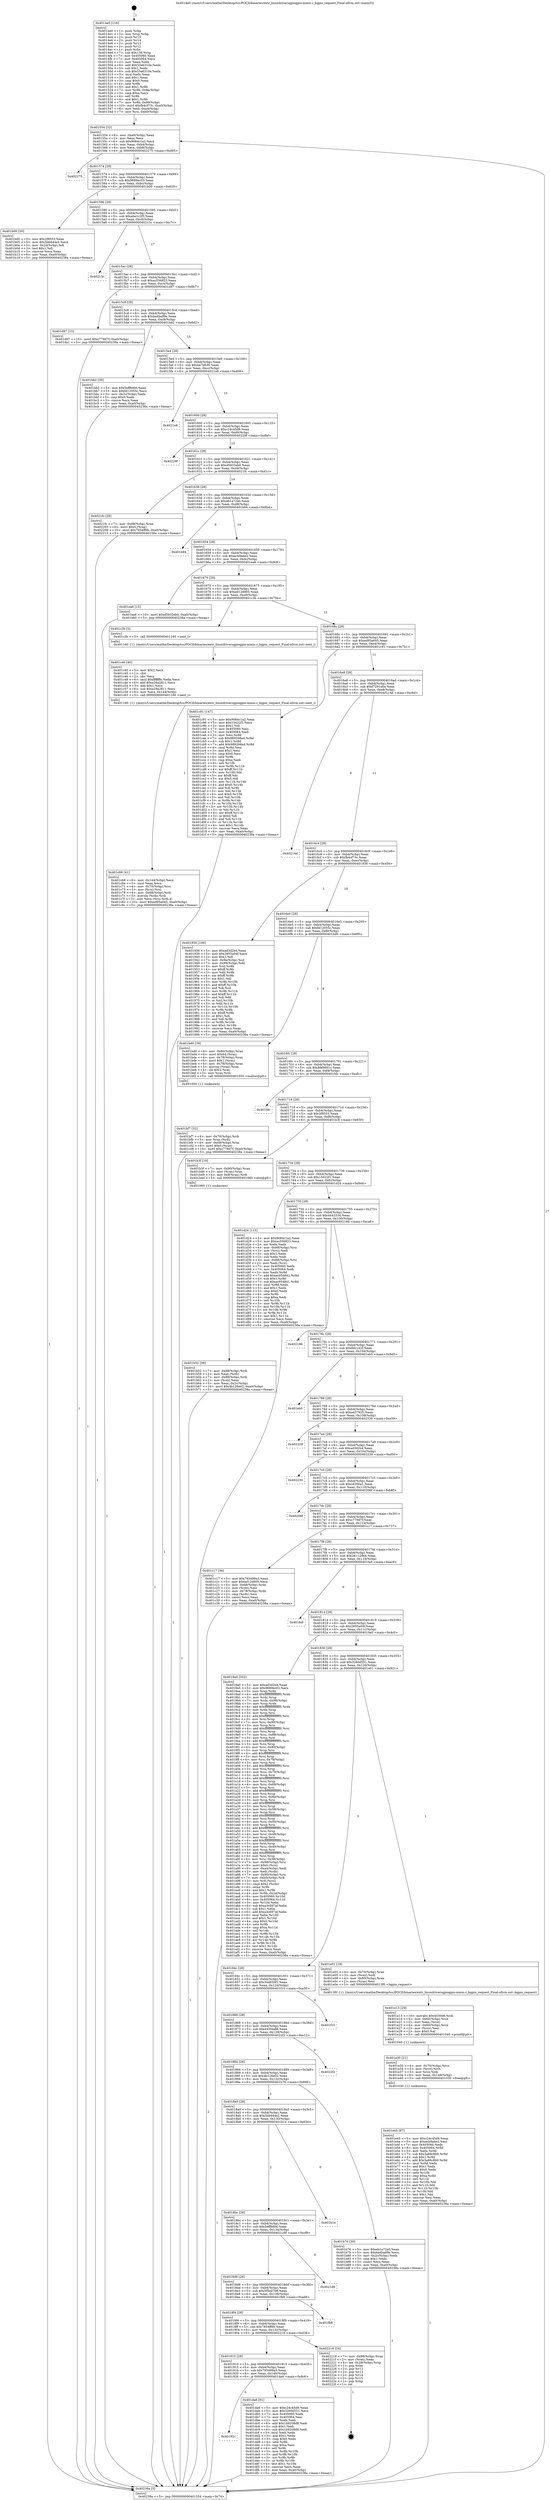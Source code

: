 digraph "0x4014e0" {
  label = "0x4014e0 (/mnt/c/Users/mathe/Desktop/tcc/POCII/binaries/extr_linuxdriversgpiogpio-mmio.c_bgpio_request_Final-ollvm.out::main(0))"
  labelloc = "t"
  node[shape=record]

  Entry [label="",width=0.3,height=0.3,shape=circle,fillcolor=black,style=filled]
  "0x401554" [label="{
     0x401554 [32]\l
     | [instrs]\l
     &nbsp;&nbsp;0x401554 \<+6\>: mov -0xa0(%rbp),%eax\l
     &nbsp;&nbsp;0x40155a \<+2\>: mov %eax,%ecx\l
     &nbsp;&nbsp;0x40155c \<+6\>: sub $0x9084c1a2,%ecx\l
     &nbsp;&nbsp;0x401562 \<+6\>: mov %eax,-0xb4(%rbp)\l
     &nbsp;&nbsp;0x401568 \<+6\>: mov %ecx,-0xb8(%rbp)\l
     &nbsp;&nbsp;0x40156e \<+6\>: je 0000000000402275 \<main+0xd95\>\l
  }"]
  "0x402275" [label="{
     0x402275\l
  }", style=dashed]
  "0x401574" [label="{
     0x401574 [28]\l
     | [instrs]\l
     &nbsp;&nbsp;0x401574 \<+5\>: jmp 0000000000401579 \<main+0x99\>\l
     &nbsp;&nbsp;0x401579 \<+6\>: mov -0xb4(%rbp),%eax\l
     &nbsp;&nbsp;0x40157f \<+5\>: sub $0x9689ec03,%eax\l
     &nbsp;&nbsp;0x401584 \<+6\>: mov %eax,-0xbc(%rbp)\l
     &nbsp;&nbsp;0x40158a \<+6\>: je 0000000000401b00 \<main+0x620\>\l
  }"]
  Exit [label="",width=0.3,height=0.3,shape=circle,fillcolor=black,style=filled,peripheries=2]
  "0x401b00" [label="{
     0x401b00 [30]\l
     | [instrs]\l
     &nbsp;&nbsp;0x401b00 \<+5\>: mov $0x2f8553,%eax\l
     &nbsp;&nbsp;0x401b05 \<+5\>: mov $0x5bb644e2,%ecx\l
     &nbsp;&nbsp;0x401b0a \<+3\>: mov -0x2d(%rbp),%dl\l
     &nbsp;&nbsp;0x401b0d \<+3\>: test $0x1,%dl\l
     &nbsp;&nbsp;0x401b10 \<+3\>: cmovne %ecx,%eax\l
     &nbsp;&nbsp;0x401b13 \<+6\>: mov %eax,-0xa0(%rbp)\l
     &nbsp;&nbsp;0x401b19 \<+5\>: jmp 000000000040238a \<main+0xeaa\>\l
  }"]
  "0x401590" [label="{
     0x401590 [28]\l
     | [instrs]\l
     &nbsp;&nbsp;0x401590 \<+5\>: jmp 0000000000401595 \<main+0xb5\>\l
     &nbsp;&nbsp;0x401595 \<+6\>: mov -0xb4(%rbp),%eax\l
     &nbsp;&nbsp;0x40159b \<+5\>: sub $0xabe1c2f5,%eax\l
     &nbsp;&nbsp;0x4015a0 \<+6\>: mov %eax,-0xc0(%rbp)\l
     &nbsp;&nbsp;0x4015a6 \<+6\>: je 000000000040215c \<main+0xc7c\>\l
  }"]
  "0x401e45" [label="{
     0x401e45 [97]\l
     | [instrs]\l
     &nbsp;&nbsp;0x401e45 \<+5\>: mov $0xc24c45d9,%eax\l
     &nbsp;&nbsp;0x401e4a \<+5\>: mov $0xecb9a4e2,%esi\l
     &nbsp;&nbsp;0x401e4f \<+7\>: mov 0x405060,%edx\l
     &nbsp;&nbsp;0x401e56 \<+8\>: mov 0x405064,%r8d\l
     &nbsp;&nbsp;0x401e5e \<+3\>: mov %edx,%r9d\l
     &nbsp;&nbsp;0x401e61 \<+7\>: sub $0x3a68c8b9,%r9d\l
     &nbsp;&nbsp;0x401e68 \<+4\>: sub $0x1,%r9d\l
     &nbsp;&nbsp;0x401e6c \<+7\>: add $0x3a68c8b9,%r9d\l
     &nbsp;&nbsp;0x401e73 \<+4\>: imul %r9d,%edx\l
     &nbsp;&nbsp;0x401e77 \<+3\>: and $0x1,%edx\l
     &nbsp;&nbsp;0x401e7a \<+3\>: cmp $0x0,%edx\l
     &nbsp;&nbsp;0x401e7d \<+4\>: sete %r10b\l
     &nbsp;&nbsp;0x401e81 \<+4\>: cmp $0xa,%r8d\l
     &nbsp;&nbsp;0x401e85 \<+4\>: setl %r11b\l
     &nbsp;&nbsp;0x401e89 \<+3\>: mov %r10b,%bl\l
     &nbsp;&nbsp;0x401e8c \<+3\>: and %r11b,%bl\l
     &nbsp;&nbsp;0x401e8f \<+3\>: xor %r11b,%r10b\l
     &nbsp;&nbsp;0x401e92 \<+3\>: or %r10b,%bl\l
     &nbsp;&nbsp;0x401e95 \<+3\>: test $0x1,%bl\l
     &nbsp;&nbsp;0x401e98 \<+3\>: cmovne %esi,%eax\l
     &nbsp;&nbsp;0x401e9b \<+6\>: mov %eax,-0xa0(%rbp)\l
     &nbsp;&nbsp;0x401ea1 \<+5\>: jmp 000000000040238a \<main+0xeaa\>\l
  }"]
  "0x40215c" [label="{
     0x40215c\l
  }", style=dashed]
  "0x4015ac" [label="{
     0x4015ac [28]\l
     | [instrs]\l
     &nbsp;&nbsp;0x4015ac \<+5\>: jmp 00000000004015b1 \<main+0xd1\>\l
     &nbsp;&nbsp;0x4015b1 \<+6\>: mov -0xb4(%rbp),%eax\l
     &nbsp;&nbsp;0x4015b7 \<+5\>: sub $0xac556823,%eax\l
     &nbsp;&nbsp;0x4015bc \<+6\>: mov %eax,-0xc4(%rbp)\l
     &nbsp;&nbsp;0x4015c2 \<+6\>: je 0000000000401d97 \<main+0x8b7\>\l
  }"]
  "0x401e30" [label="{
     0x401e30 [21]\l
     | [instrs]\l
     &nbsp;&nbsp;0x401e30 \<+4\>: mov -0x70(%rbp),%rcx\l
     &nbsp;&nbsp;0x401e34 \<+3\>: mov (%rcx),%rcx\l
     &nbsp;&nbsp;0x401e37 \<+3\>: mov %rcx,%rdi\l
     &nbsp;&nbsp;0x401e3a \<+6\>: mov %eax,-0x148(%rbp)\l
     &nbsp;&nbsp;0x401e40 \<+5\>: call 0000000000401030 \<free@plt\>\l
     | [calls]\l
     &nbsp;&nbsp;0x401030 \{1\} (unknown)\l
  }"]
  "0x401d97" [label="{
     0x401d97 [15]\l
     | [instrs]\l
     &nbsp;&nbsp;0x401d97 \<+10\>: movl $0xc779d7f,-0xa0(%rbp)\l
     &nbsp;&nbsp;0x401da1 \<+5\>: jmp 000000000040238a \<main+0xeaa\>\l
  }"]
  "0x4015c8" [label="{
     0x4015c8 [28]\l
     | [instrs]\l
     &nbsp;&nbsp;0x4015c8 \<+5\>: jmp 00000000004015cd \<main+0xed\>\l
     &nbsp;&nbsp;0x4015cd \<+6\>: mov -0xb4(%rbp),%eax\l
     &nbsp;&nbsp;0x4015d3 \<+5\>: sub $0xba4ba89e,%eax\l
     &nbsp;&nbsp;0x4015d8 \<+6\>: mov %eax,-0xc8(%rbp)\l
     &nbsp;&nbsp;0x4015de \<+6\>: je 0000000000401bb2 \<main+0x6d2\>\l
  }"]
  "0x401e13" [label="{
     0x401e13 [29]\l
     | [instrs]\l
     &nbsp;&nbsp;0x401e13 \<+10\>: movabs $0x4030d6,%rdi\l
     &nbsp;&nbsp;0x401e1d \<+4\>: mov -0x60(%rbp),%rcx\l
     &nbsp;&nbsp;0x401e21 \<+2\>: mov %eax,(%rcx)\l
     &nbsp;&nbsp;0x401e23 \<+4\>: mov -0x60(%rbp),%rcx\l
     &nbsp;&nbsp;0x401e27 \<+2\>: mov (%rcx),%esi\l
     &nbsp;&nbsp;0x401e29 \<+2\>: mov $0x0,%al\l
     &nbsp;&nbsp;0x401e2b \<+5\>: call 0000000000401040 \<printf@plt\>\l
     | [calls]\l
     &nbsp;&nbsp;0x401040 \{1\} (unknown)\l
  }"]
  "0x401bb2" [label="{
     0x401bb2 [30]\l
     | [instrs]\l
     &nbsp;&nbsp;0x401bb2 \<+5\>: mov $0x5eff8d0d,%eax\l
     &nbsp;&nbsp;0x401bb7 \<+5\>: mov $0xfd12055c,%ecx\l
     &nbsp;&nbsp;0x401bbc \<+3\>: mov -0x2c(%rbp),%edx\l
     &nbsp;&nbsp;0x401bbf \<+3\>: cmp $0x0,%edx\l
     &nbsp;&nbsp;0x401bc2 \<+3\>: cmove %ecx,%eax\l
     &nbsp;&nbsp;0x401bc5 \<+6\>: mov %eax,-0xa0(%rbp)\l
     &nbsp;&nbsp;0x401bcb \<+5\>: jmp 000000000040238a \<main+0xeaa\>\l
  }"]
  "0x4015e4" [label="{
     0x4015e4 [28]\l
     | [instrs]\l
     &nbsp;&nbsp;0x4015e4 \<+5\>: jmp 00000000004015e9 \<main+0x109\>\l
     &nbsp;&nbsp;0x4015e9 \<+6\>: mov -0xb4(%rbp),%eax\l
     &nbsp;&nbsp;0x4015ef \<+5\>: sub $0xba7bfcf0,%eax\l
     &nbsp;&nbsp;0x4015f4 \<+6\>: mov %eax,-0xcc(%rbp)\l
     &nbsp;&nbsp;0x4015fa \<+6\>: je 00000000004021e8 \<main+0xd08\>\l
  }"]
  "0x40192c" [label="{
     0x40192c\l
  }", style=dashed]
  "0x4021e8" [label="{
     0x4021e8\l
  }", style=dashed]
  "0x401600" [label="{
     0x401600 [28]\l
     | [instrs]\l
     &nbsp;&nbsp;0x401600 \<+5\>: jmp 0000000000401605 \<main+0x125\>\l
     &nbsp;&nbsp;0x401605 \<+6\>: mov -0xb4(%rbp),%eax\l
     &nbsp;&nbsp;0x40160b \<+5\>: sub $0xc24c45d9,%eax\l
     &nbsp;&nbsp;0x401610 \<+6\>: mov %eax,-0xd0(%rbp)\l
     &nbsp;&nbsp;0x401616 \<+6\>: je 000000000040229f \<main+0xdbf\>\l
  }"]
  "0x401da6" [label="{
     0x401da6 [91]\l
     | [instrs]\l
     &nbsp;&nbsp;0x401da6 \<+5\>: mov $0xc24c45d9,%eax\l
     &nbsp;&nbsp;0x401dab \<+5\>: mov $0x3260d551,%ecx\l
     &nbsp;&nbsp;0x401db0 \<+7\>: mov 0x405060,%edx\l
     &nbsp;&nbsp;0x401db7 \<+7\>: mov 0x405064,%esi\l
     &nbsp;&nbsp;0x401dbe \<+2\>: mov %edx,%edi\l
     &nbsp;&nbsp;0x401dc0 \<+6\>: add $0x1b9208d8,%edi\l
     &nbsp;&nbsp;0x401dc6 \<+3\>: sub $0x1,%edi\l
     &nbsp;&nbsp;0x401dc9 \<+6\>: sub $0x1b9208d8,%edi\l
     &nbsp;&nbsp;0x401dcf \<+3\>: imul %edi,%edx\l
     &nbsp;&nbsp;0x401dd2 \<+3\>: and $0x1,%edx\l
     &nbsp;&nbsp;0x401dd5 \<+3\>: cmp $0x0,%edx\l
     &nbsp;&nbsp;0x401dd8 \<+4\>: sete %r8b\l
     &nbsp;&nbsp;0x401ddc \<+3\>: cmp $0xa,%esi\l
     &nbsp;&nbsp;0x401ddf \<+4\>: setl %r9b\l
     &nbsp;&nbsp;0x401de3 \<+3\>: mov %r8b,%r10b\l
     &nbsp;&nbsp;0x401de6 \<+3\>: and %r9b,%r10b\l
     &nbsp;&nbsp;0x401de9 \<+3\>: xor %r9b,%r8b\l
     &nbsp;&nbsp;0x401dec \<+3\>: or %r8b,%r10b\l
     &nbsp;&nbsp;0x401def \<+4\>: test $0x1,%r10b\l
     &nbsp;&nbsp;0x401df3 \<+3\>: cmovne %ecx,%eax\l
     &nbsp;&nbsp;0x401df6 \<+6\>: mov %eax,-0xa0(%rbp)\l
     &nbsp;&nbsp;0x401dfc \<+5\>: jmp 000000000040238a \<main+0xeaa\>\l
  }"]
  "0x40229f" [label="{
     0x40229f\l
  }", style=dashed]
  "0x40161c" [label="{
     0x40161c [28]\l
     | [instrs]\l
     &nbsp;&nbsp;0x40161c \<+5\>: jmp 0000000000401621 \<main+0x141\>\l
     &nbsp;&nbsp;0x401621 \<+6\>: mov -0xb4(%rbp),%eax\l
     &nbsp;&nbsp;0x401627 \<+5\>: sub $0xd5932eb0,%eax\l
     &nbsp;&nbsp;0x40162c \<+6\>: mov %eax,-0xd4(%rbp)\l
     &nbsp;&nbsp;0x401632 \<+6\>: je 00000000004021fc \<main+0xd1c\>\l
  }"]
  "0x401910" [label="{
     0x401910 [28]\l
     | [instrs]\l
     &nbsp;&nbsp;0x401910 \<+5\>: jmp 0000000000401915 \<main+0x435\>\l
     &nbsp;&nbsp;0x401915 \<+6\>: mov -0xb4(%rbp),%eax\l
     &nbsp;&nbsp;0x40191b \<+5\>: sub $0x793499a3,%eax\l
     &nbsp;&nbsp;0x401920 \<+6\>: mov %eax,-0x140(%rbp)\l
     &nbsp;&nbsp;0x401926 \<+6\>: je 0000000000401da6 \<main+0x8c6\>\l
  }"]
  "0x4021fc" [label="{
     0x4021fc [28]\l
     | [instrs]\l
     &nbsp;&nbsp;0x4021fc \<+7\>: mov -0x98(%rbp),%rax\l
     &nbsp;&nbsp;0x402203 \<+6\>: movl $0x0,(%rax)\l
     &nbsp;&nbsp;0x402209 \<+10\>: movl $0x7854ff9b,-0xa0(%rbp)\l
     &nbsp;&nbsp;0x402213 \<+5\>: jmp 000000000040238a \<main+0xeaa\>\l
  }"]
  "0x401638" [label="{
     0x401638 [28]\l
     | [instrs]\l
     &nbsp;&nbsp;0x401638 \<+5\>: jmp 000000000040163d \<main+0x15d\>\l
     &nbsp;&nbsp;0x40163d \<+6\>: mov -0xb4(%rbp),%eax\l
     &nbsp;&nbsp;0x401643 \<+5\>: sub $0xeb1a72a0,%eax\l
     &nbsp;&nbsp;0x401648 \<+6\>: mov %eax,-0xd8(%rbp)\l
     &nbsp;&nbsp;0x40164e \<+6\>: je 0000000000401b94 \<main+0x6b4\>\l
  }"]
  "0x402218" [label="{
     0x402218 [24]\l
     | [instrs]\l
     &nbsp;&nbsp;0x402218 \<+7\>: mov -0x98(%rbp),%rax\l
     &nbsp;&nbsp;0x40221f \<+2\>: mov (%rax),%eax\l
     &nbsp;&nbsp;0x402221 \<+4\>: lea -0x28(%rbp),%rsp\l
     &nbsp;&nbsp;0x402225 \<+1\>: pop %rbx\l
     &nbsp;&nbsp;0x402226 \<+2\>: pop %r12\l
     &nbsp;&nbsp;0x402228 \<+2\>: pop %r13\l
     &nbsp;&nbsp;0x40222a \<+2\>: pop %r14\l
     &nbsp;&nbsp;0x40222c \<+2\>: pop %r15\l
     &nbsp;&nbsp;0x40222e \<+1\>: pop %rbp\l
     &nbsp;&nbsp;0x40222f \<+1\>: ret\l
  }"]
  "0x401b94" [label="{
     0x401b94\l
  }", style=dashed]
  "0x401654" [label="{
     0x401654 [28]\l
     | [instrs]\l
     &nbsp;&nbsp;0x401654 \<+5\>: jmp 0000000000401659 \<main+0x179\>\l
     &nbsp;&nbsp;0x401659 \<+6\>: mov -0xb4(%rbp),%eax\l
     &nbsp;&nbsp;0x40165f \<+5\>: sub $0xecb9a4e2,%eax\l
     &nbsp;&nbsp;0x401664 \<+6\>: mov %eax,-0xdc(%rbp)\l
     &nbsp;&nbsp;0x40166a \<+6\>: je 0000000000401ea6 \<main+0x9c6\>\l
  }"]
  "0x4018f4" [label="{
     0x4018f4 [28]\l
     | [instrs]\l
     &nbsp;&nbsp;0x4018f4 \<+5\>: jmp 00000000004018f9 \<main+0x419\>\l
     &nbsp;&nbsp;0x4018f9 \<+6\>: mov -0xb4(%rbp),%eax\l
     &nbsp;&nbsp;0x4018ff \<+5\>: sub $0x7854ff9b,%eax\l
     &nbsp;&nbsp;0x401904 \<+6\>: mov %eax,-0x13c(%rbp)\l
     &nbsp;&nbsp;0x40190a \<+6\>: je 0000000000402218 \<main+0xd38\>\l
  }"]
  "0x401ea6" [label="{
     0x401ea6 [15]\l
     | [instrs]\l
     &nbsp;&nbsp;0x401ea6 \<+10\>: movl $0xd5932eb0,-0xa0(%rbp)\l
     &nbsp;&nbsp;0x401eb0 \<+5\>: jmp 000000000040238a \<main+0xeaa\>\l
  }"]
  "0x401670" [label="{
     0x401670 [28]\l
     | [instrs]\l
     &nbsp;&nbsp;0x401670 \<+5\>: jmp 0000000000401675 \<main+0x195\>\l
     &nbsp;&nbsp;0x401675 \<+6\>: mov -0xb4(%rbp),%eax\l
     &nbsp;&nbsp;0x40167b \<+5\>: sub $0xed12d905,%eax\l
     &nbsp;&nbsp;0x401680 \<+6\>: mov %eax,-0xe0(%rbp)\l
     &nbsp;&nbsp;0x401686 \<+6\>: je 0000000000401c3b \<main+0x75b\>\l
  }"]
  "0x401fb8" [label="{
     0x401fb8\l
  }", style=dashed]
  "0x401c3b" [label="{
     0x401c3b [5]\l
     | [instrs]\l
     &nbsp;&nbsp;0x401c3b \<+5\>: call 0000000000401160 \<next_i\>\l
     | [calls]\l
     &nbsp;&nbsp;0x401160 \{1\} (/mnt/c/Users/mathe/Desktop/tcc/POCII/binaries/extr_linuxdriversgpiogpio-mmio.c_bgpio_request_Final-ollvm.out::next_i)\l
  }"]
  "0x40168c" [label="{
     0x40168c [28]\l
     | [instrs]\l
     &nbsp;&nbsp;0x40168c \<+5\>: jmp 0000000000401691 \<main+0x1b1\>\l
     &nbsp;&nbsp;0x401691 \<+6\>: mov -0xb4(%rbp),%eax\l
     &nbsp;&nbsp;0x401697 \<+5\>: sub $0xed95a645,%eax\l
     &nbsp;&nbsp;0x40169c \<+6\>: mov %eax,-0xe4(%rbp)\l
     &nbsp;&nbsp;0x4016a2 \<+6\>: je 0000000000401c91 \<main+0x7b1\>\l
  }"]
  "0x4018d8" [label="{
     0x4018d8 [28]\l
     | [instrs]\l
     &nbsp;&nbsp;0x4018d8 \<+5\>: jmp 00000000004018dd \<main+0x3fd\>\l
     &nbsp;&nbsp;0x4018dd \<+6\>: mov -0xb4(%rbp),%eax\l
     &nbsp;&nbsp;0x4018e3 \<+5\>: sub $0x5f5e07b6,%eax\l
     &nbsp;&nbsp;0x4018e8 \<+6\>: mov %eax,-0x138(%rbp)\l
     &nbsp;&nbsp;0x4018ee \<+6\>: je 0000000000401fb8 \<main+0xad8\>\l
  }"]
  "0x401c91" [label="{
     0x401c91 [147]\l
     | [instrs]\l
     &nbsp;&nbsp;0x401c91 \<+5\>: mov $0x9084c1a2,%eax\l
     &nbsp;&nbsp;0x401c96 \<+5\>: mov $0x15422f1,%ecx\l
     &nbsp;&nbsp;0x401c9b \<+2\>: mov $0x1,%dl\l
     &nbsp;&nbsp;0x401c9d \<+7\>: mov 0x405060,%esi\l
     &nbsp;&nbsp;0x401ca4 \<+7\>: mov 0x405064,%edi\l
     &nbsp;&nbsp;0x401cab \<+3\>: mov %esi,%r8d\l
     &nbsp;&nbsp;0x401cae \<+7\>: sub $0x989268a4,%r8d\l
     &nbsp;&nbsp;0x401cb5 \<+4\>: sub $0x1,%r8d\l
     &nbsp;&nbsp;0x401cb9 \<+7\>: add $0x989268a4,%r8d\l
     &nbsp;&nbsp;0x401cc0 \<+4\>: imul %r8d,%esi\l
     &nbsp;&nbsp;0x401cc4 \<+3\>: and $0x1,%esi\l
     &nbsp;&nbsp;0x401cc7 \<+3\>: cmp $0x0,%esi\l
     &nbsp;&nbsp;0x401cca \<+4\>: sete %r9b\l
     &nbsp;&nbsp;0x401cce \<+3\>: cmp $0xa,%edi\l
     &nbsp;&nbsp;0x401cd1 \<+4\>: setl %r10b\l
     &nbsp;&nbsp;0x401cd5 \<+3\>: mov %r9b,%r11b\l
     &nbsp;&nbsp;0x401cd8 \<+4\>: xor $0xff,%r11b\l
     &nbsp;&nbsp;0x401cdc \<+3\>: mov %r10b,%bl\l
     &nbsp;&nbsp;0x401cdf \<+3\>: xor $0xff,%bl\l
     &nbsp;&nbsp;0x401ce2 \<+3\>: xor $0x0,%dl\l
     &nbsp;&nbsp;0x401ce5 \<+3\>: mov %r11b,%r14b\l
     &nbsp;&nbsp;0x401ce8 \<+4\>: and $0x0,%r14b\l
     &nbsp;&nbsp;0x401cec \<+3\>: and %dl,%r9b\l
     &nbsp;&nbsp;0x401cef \<+3\>: mov %bl,%r15b\l
     &nbsp;&nbsp;0x401cf2 \<+4\>: and $0x0,%r15b\l
     &nbsp;&nbsp;0x401cf6 \<+3\>: and %dl,%r10b\l
     &nbsp;&nbsp;0x401cf9 \<+3\>: or %r9b,%r14b\l
     &nbsp;&nbsp;0x401cfc \<+3\>: or %r10b,%r15b\l
     &nbsp;&nbsp;0x401cff \<+3\>: xor %r15b,%r14b\l
     &nbsp;&nbsp;0x401d02 \<+3\>: or %bl,%r11b\l
     &nbsp;&nbsp;0x401d05 \<+4\>: xor $0xff,%r11b\l
     &nbsp;&nbsp;0x401d09 \<+3\>: or $0x0,%dl\l
     &nbsp;&nbsp;0x401d0c \<+3\>: and %dl,%r11b\l
     &nbsp;&nbsp;0x401d0f \<+3\>: or %r11b,%r14b\l
     &nbsp;&nbsp;0x401d12 \<+4\>: test $0x1,%r14b\l
     &nbsp;&nbsp;0x401d16 \<+3\>: cmovne %ecx,%eax\l
     &nbsp;&nbsp;0x401d19 \<+6\>: mov %eax,-0xa0(%rbp)\l
     &nbsp;&nbsp;0x401d1f \<+5\>: jmp 000000000040238a \<main+0xeaa\>\l
  }"]
  "0x4016a8" [label="{
     0x4016a8 [28]\l
     | [instrs]\l
     &nbsp;&nbsp;0x4016a8 \<+5\>: jmp 00000000004016ad \<main+0x1cd\>\l
     &nbsp;&nbsp;0x4016ad \<+6\>: mov -0xb4(%rbp),%eax\l
     &nbsp;&nbsp;0x4016b3 \<+5\>: sub $0xf7291a6a,%eax\l
     &nbsp;&nbsp;0x4016b8 \<+6\>: mov %eax,-0xe8(%rbp)\l
     &nbsp;&nbsp;0x4016be \<+6\>: je 000000000040214d \<main+0xc6d\>\l
  }"]
  "0x4021d9" [label="{
     0x4021d9\l
  }", style=dashed]
  "0x40214d" [label="{
     0x40214d\l
  }", style=dashed]
  "0x4016c4" [label="{
     0x4016c4 [28]\l
     | [instrs]\l
     &nbsp;&nbsp;0x4016c4 \<+5\>: jmp 00000000004016c9 \<main+0x1e9\>\l
     &nbsp;&nbsp;0x4016c9 \<+6\>: mov -0xb4(%rbp),%eax\l
     &nbsp;&nbsp;0x4016cf \<+5\>: sub $0xfb4cf73c,%eax\l
     &nbsp;&nbsp;0x4016d4 \<+6\>: mov %eax,-0xec(%rbp)\l
     &nbsp;&nbsp;0x4016da \<+6\>: je 0000000000401936 \<main+0x456\>\l
  }"]
  "0x4018bc" [label="{
     0x4018bc [28]\l
     | [instrs]\l
     &nbsp;&nbsp;0x4018bc \<+5\>: jmp 00000000004018c1 \<main+0x3e1\>\l
     &nbsp;&nbsp;0x4018c1 \<+6\>: mov -0xb4(%rbp),%eax\l
     &nbsp;&nbsp;0x4018c7 \<+5\>: sub $0x5eff8d0d,%eax\l
     &nbsp;&nbsp;0x4018cc \<+6\>: mov %eax,-0x134(%rbp)\l
     &nbsp;&nbsp;0x4018d2 \<+6\>: je 00000000004021d9 \<main+0xcf9\>\l
  }"]
  "0x401936" [label="{
     0x401936 [106]\l
     | [instrs]\l
     &nbsp;&nbsp;0x401936 \<+5\>: mov $0xad3d2b4,%eax\l
     &nbsp;&nbsp;0x40193b \<+5\>: mov $0x2855a04f,%ecx\l
     &nbsp;&nbsp;0x401940 \<+2\>: mov $0x1,%dl\l
     &nbsp;&nbsp;0x401942 \<+7\>: mov -0x9a(%rbp),%sil\l
     &nbsp;&nbsp;0x401949 \<+7\>: mov -0x99(%rbp),%dil\l
     &nbsp;&nbsp;0x401950 \<+3\>: mov %sil,%r8b\l
     &nbsp;&nbsp;0x401953 \<+4\>: xor $0xff,%r8b\l
     &nbsp;&nbsp;0x401957 \<+3\>: mov %dil,%r9b\l
     &nbsp;&nbsp;0x40195a \<+4\>: xor $0xff,%r9b\l
     &nbsp;&nbsp;0x40195e \<+3\>: xor $0x1,%dl\l
     &nbsp;&nbsp;0x401961 \<+3\>: mov %r8b,%r10b\l
     &nbsp;&nbsp;0x401964 \<+4\>: and $0xff,%r10b\l
     &nbsp;&nbsp;0x401968 \<+3\>: and %dl,%sil\l
     &nbsp;&nbsp;0x40196b \<+3\>: mov %r9b,%r11b\l
     &nbsp;&nbsp;0x40196e \<+4\>: and $0xff,%r11b\l
     &nbsp;&nbsp;0x401972 \<+3\>: and %dl,%dil\l
     &nbsp;&nbsp;0x401975 \<+3\>: or %sil,%r10b\l
     &nbsp;&nbsp;0x401978 \<+3\>: or %dil,%r11b\l
     &nbsp;&nbsp;0x40197b \<+3\>: xor %r11b,%r10b\l
     &nbsp;&nbsp;0x40197e \<+3\>: or %r9b,%r8b\l
     &nbsp;&nbsp;0x401981 \<+4\>: xor $0xff,%r8b\l
     &nbsp;&nbsp;0x401985 \<+3\>: or $0x1,%dl\l
     &nbsp;&nbsp;0x401988 \<+3\>: and %dl,%r8b\l
     &nbsp;&nbsp;0x40198b \<+3\>: or %r8b,%r10b\l
     &nbsp;&nbsp;0x40198e \<+4\>: test $0x1,%r10b\l
     &nbsp;&nbsp;0x401992 \<+3\>: cmovne %ecx,%eax\l
     &nbsp;&nbsp;0x401995 \<+6\>: mov %eax,-0xa0(%rbp)\l
     &nbsp;&nbsp;0x40199b \<+5\>: jmp 000000000040238a \<main+0xeaa\>\l
  }"]
  "0x4016e0" [label="{
     0x4016e0 [28]\l
     | [instrs]\l
     &nbsp;&nbsp;0x4016e0 \<+5\>: jmp 00000000004016e5 \<main+0x205\>\l
     &nbsp;&nbsp;0x4016e5 \<+6\>: mov -0xb4(%rbp),%eax\l
     &nbsp;&nbsp;0x4016eb \<+5\>: sub $0xfd12055c,%eax\l
     &nbsp;&nbsp;0x4016f0 \<+6\>: mov %eax,-0xf0(%rbp)\l
     &nbsp;&nbsp;0x4016f6 \<+6\>: je 0000000000401bd0 \<main+0x6f0\>\l
  }"]
  "0x40238a" [label="{
     0x40238a [5]\l
     | [instrs]\l
     &nbsp;&nbsp;0x40238a \<+5\>: jmp 0000000000401554 \<main+0x74\>\l
  }"]
  "0x4014e0" [label="{
     0x4014e0 [116]\l
     | [instrs]\l
     &nbsp;&nbsp;0x4014e0 \<+1\>: push %rbp\l
     &nbsp;&nbsp;0x4014e1 \<+3\>: mov %rsp,%rbp\l
     &nbsp;&nbsp;0x4014e4 \<+2\>: push %r15\l
     &nbsp;&nbsp;0x4014e6 \<+2\>: push %r14\l
     &nbsp;&nbsp;0x4014e8 \<+2\>: push %r13\l
     &nbsp;&nbsp;0x4014ea \<+2\>: push %r12\l
     &nbsp;&nbsp;0x4014ec \<+1\>: push %rbx\l
     &nbsp;&nbsp;0x4014ed \<+7\>: sub $0x138,%rsp\l
     &nbsp;&nbsp;0x4014f4 \<+7\>: mov 0x405060,%eax\l
     &nbsp;&nbsp;0x4014fb \<+7\>: mov 0x405064,%ecx\l
     &nbsp;&nbsp;0x401502 \<+2\>: mov %eax,%edx\l
     &nbsp;&nbsp;0x401504 \<+6\>: add $0x53a6310e,%edx\l
     &nbsp;&nbsp;0x40150a \<+3\>: sub $0x1,%edx\l
     &nbsp;&nbsp;0x40150d \<+6\>: sub $0x53a6310e,%edx\l
     &nbsp;&nbsp;0x401513 \<+3\>: imul %edx,%eax\l
     &nbsp;&nbsp;0x401516 \<+3\>: and $0x1,%eax\l
     &nbsp;&nbsp;0x401519 \<+3\>: cmp $0x0,%eax\l
     &nbsp;&nbsp;0x40151c \<+4\>: sete %r8b\l
     &nbsp;&nbsp;0x401520 \<+4\>: and $0x1,%r8b\l
     &nbsp;&nbsp;0x401524 \<+7\>: mov %r8b,-0x9a(%rbp)\l
     &nbsp;&nbsp;0x40152b \<+3\>: cmp $0xa,%ecx\l
     &nbsp;&nbsp;0x40152e \<+4\>: setl %r8b\l
     &nbsp;&nbsp;0x401532 \<+4\>: and $0x1,%r8b\l
     &nbsp;&nbsp;0x401536 \<+7\>: mov %r8b,-0x99(%rbp)\l
     &nbsp;&nbsp;0x40153d \<+10\>: movl $0xfb4cf73c,-0xa0(%rbp)\l
     &nbsp;&nbsp;0x401547 \<+6\>: mov %edi,-0xa4(%rbp)\l
     &nbsp;&nbsp;0x40154d \<+7\>: mov %rsi,-0xb0(%rbp)\l
  }"]
  "0x401b1e" [label="{
     0x401b1e\l
  }", style=dashed]
  "0x401bd0" [label="{
     0x401bd0 [39]\l
     | [instrs]\l
     &nbsp;&nbsp;0x401bd0 \<+4\>: mov -0x80(%rbp),%rax\l
     &nbsp;&nbsp;0x401bd4 \<+6\>: movl $0x64,(%rax)\l
     &nbsp;&nbsp;0x401bda \<+4\>: mov -0x78(%rbp),%rax\l
     &nbsp;&nbsp;0x401bde \<+6\>: movl $0x1,(%rax)\l
     &nbsp;&nbsp;0x401be4 \<+4\>: mov -0x78(%rbp),%rax\l
     &nbsp;&nbsp;0x401be8 \<+3\>: movslq (%rax),%rax\l
     &nbsp;&nbsp;0x401beb \<+4\>: shl $0x2,%rax\l
     &nbsp;&nbsp;0x401bef \<+3\>: mov %rax,%rdi\l
     &nbsp;&nbsp;0x401bf2 \<+5\>: call 0000000000401050 \<malloc@plt\>\l
     | [calls]\l
     &nbsp;&nbsp;0x401050 \{1\} (unknown)\l
  }"]
  "0x4016fc" [label="{
     0x4016fc [28]\l
     | [instrs]\l
     &nbsp;&nbsp;0x4016fc \<+5\>: jmp 0000000000401701 \<main+0x221\>\l
     &nbsp;&nbsp;0x401701 \<+6\>: mov -0xb4(%rbp),%eax\l
     &nbsp;&nbsp;0x401707 \<+5\>: sub $0xfda9691c,%eax\l
     &nbsp;&nbsp;0x40170c \<+6\>: mov %eax,-0xf4(%rbp)\l
     &nbsp;&nbsp;0x401712 \<+6\>: je 0000000000401fdc \<main+0xafc\>\l
  }"]
  "0x401c68" [label="{
     0x401c68 [41]\l
     | [instrs]\l
     &nbsp;&nbsp;0x401c68 \<+6\>: mov -0x144(%rbp),%ecx\l
     &nbsp;&nbsp;0x401c6e \<+3\>: imul %eax,%ecx\l
     &nbsp;&nbsp;0x401c71 \<+4\>: mov -0x70(%rbp),%rsi\l
     &nbsp;&nbsp;0x401c75 \<+3\>: mov (%rsi),%rsi\l
     &nbsp;&nbsp;0x401c78 \<+4\>: mov -0x68(%rbp),%rdi\l
     &nbsp;&nbsp;0x401c7c \<+3\>: movslq (%rdi),%rdi\l
     &nbsp;&nbsp;0x401c7f \<+3\>: mov %ecx,(%rsi,%rdi,4)\l
     &nbsp;&nbsp;0x401c82 \<+10\>: movl $0xed95a645,-0xa0(%rbp)\l
     &nbsp;&nbsp;0x401c8c \<+5\>: jmp 000000000040238a \<main+0xeaa\>\l
  }"]
  "0x401fdc" [label="{
     0x401fdc\l
  }", style=dashed]
  "0x401718" [label="{
     0x401718 [28]\l
     | [instrs]\l
     &nbsp;&nbsp;0x401718 \<+5\>: jmp 000000000040171d \<main+0x23d\>\l
     &nbsp;&nbsp;0x40171d \<+6\>: mov -0xb4(%rbp),%eax\l
     &nbsp;&nbsp;0x401723 \<+5\>: sub $0x2f8553,%eax\l
     &nbsp;&nbsp;0x401728 \<+6\>: mov %eax,-0xf8(%rbp)\l
     &nbsp;&nbsp;0x40172e \<+6\>: je 0000000000401b3f \<main+0x65f\>\l
  }"]
  "0x401c40" [label="{
     0x401c40 [40]\l
     | [instrs]\l
     &nbsp;&nbsp;0x401c40 \<+5\>: mov $0x2,%ecx\l
     &nbsp;&nbsp;0x401c45 \<+1\>: cltd\l
     &nbsp;&nbsp;0x401c46 \<+2\>: idiv %ecx\l
     &nbsp;&nbsp;0x401c48 \<+6\>: imul $0xfffffffe,%edx,%ecx\l
     &nbsp;&nbsp;0x401c4e \<+6\>: add $0xe29a2811,%ecx\l
     &nbsp;&nbsp;0x401c54 \<+3\>: add $0x1,%ecx\l
     &nbsp;&nbsp;0x401c57 \<+6\>: sub $0xe29a2811,%ecx\l
     &nbsp;&nbsp;0x401c5d \<+6\>: mov %ecx,-0x144(%rbp)\l
     &nbsp;&nbsp;0x401c63 \<+5\>: call 0000000000401160 \<next_i\>\l
     | [calls]\l
     &nbsp;&nbsp;0x401160 \{1\} (/mnt/c/Users/mathe/Desktop/tcc/POCII/binaries/extr_linuxdriversgpiogpio-mmio.c_bgpio_request_Final-ollvm.out::next_i)\l
  }"]
  "0x401b3f" [label="{
     0x401b3f [19]\l
     | [instrs]\l
     &nbsp;&nbsp;0x401b3f \<+7\>: mov -0x90(%rbp),%rax\l
     &nbsp;&nbsp;0x401b46 \<+3\>: mov (%rax),%rax\l
     &nbsp;&nbsp;0x401b49 \<+4\>: mov 0x8(%rax),%rdi\l
     &nbsp;&nbsp;0x401b4d \<+5\>: call 0000000000401060 \<atoi@plt\>\l
     | [calls]\l
     &nbsp;&nbsp;0x401060 \{1\} (unknown)\l
  }"]
  "0x401734" [label="{
     0x401734 [28]\l
     | [instrs]\l
     &nbsp;&nbsp;0x401734 \<+5\>: jmp 0000000000401739 \<main+0x259\>\l
     &nbsp;&nbsp;0x401739 \<+6\>: mov -0xb4(%rbp),%eax\l
     &nbsp;&nbsp;0x40173f \<+5\>: sub $0x15422f1,%eax\l
     &nbsp;&nbsp;0x401744 \<+6\>: mov %eax,-0xfc(%rbp)\l
     &nbsp;&nbsp;0x40174a \<+6\>: je 0000000000401d24 \<main+0x844\>\l
  }"]
  "0x401bf7" [label="{
     0x401bf7 [32]\l
     | [instrs]\l
     &nbsp;&nbsp;0x401bf7 \<+4\>: mov -0x70(%rbp),%rdi\l
     &nbsp;&nbsp;0x401bfb \<+3\>: mov %rax,(%rdi)\l
     &nbsp;&nbsp;0x401bfe \<+4\>: mov -0x68(%rbp),%rax\l
     &nbsp;&nbsp;0x401c02 \<+6\>: movl $0x0,(%rax)\l
     &nbsp;&nbsp;0x401c08 \<+10\>: movl $0xc779d7f,-0xa0(%rbp)\l
     &nbsp;&nbsp;0x401c12 \<+5\>: jmp 000000000040238a \<main+0xeaa\>\l
  }"]
  "0x401d24" [label="{
     0x401d24 [115]\l
     | [instrs]\l
     &nbsp;&nbsp;0x401d24 \<+5\>: mov $0x9084c1a2,%eax\l
     &nbsp;&nbsp;0x401d29 \<+5\>: mov $0xac556823,%ecx\l
     &nbsp;&nbsp;0x401d2e \<+2\>: xor %edx,%edx\l
     &nbsp;&nbsp;0x401d30 \<+4\>: mov -0x68(%rbp),%rsi\l
     &nbsp;&nbsp;0x401d34 \<+2\>: mov (%rsi),%edi\l
     &nbsp;&nbsp;0x401d36 \<+3\>: sub $0x1,%edx\l
     &nbsp;&nbsp;0x401d39 \<+2\>: sub %edx,%edi\l
     &nbsp;&nbsp;0x401d3b \<+4\>: mov -0x68(%rbp),%rsi\l
     &nbsp;&nbsp;0x401d3f \<+2\>: mov %edi,(%rsi)\l
     &nbsp;&nbsp;0x401d41 \<+7\>: mov 0x405060,%edx\l
     &nbsp;&nbsp;0x401d48 \<+7\>: mov 0x405064,%edi\l
     &nbsp;&nbsp;0x401d4f \<+3\>: mov %edx,%r8d\l
     &nbsp;&nbsp;0x401d52 \<+7\>: add $0xac954841,%r8d\l
     &nbsp;&nbsp;0x401d59 \<+4\>: sub $0x1,%r8d\l
     &nbsp;&nbsp;0x401d5d \<+7\>: sub $0xac954841,%r8d\l
     &nbsp;&nbsp;0x401d64 \<+4\>: imul %r8d,%edx\l
     &nbsp;&nbsp;0x401d68 \<+3\>: and $0x1,%edx\l
     &nbsp;&nbsp;0x401d6b \<+3\>: cmp $0x0,%edx\l
     &nbsp;&nbsp;0x401d6e \<+4\>: sete %r9b\l
     &nbsp;&nbsp;0x401d72 \<+3\>: cmp $0xa,%edi\l
     &nbsp;&nbsp;0x401d75 \<+4\>: setl %r10b\l
     &nbsp;&nbsp;0x401d79 \<+3\>: mov %r9b,%r11b\l
     &nbsp;&nbsp;0x401d7c \<+3\>: and %r10b,%r11b\l
     &nbsp;&nbsp;0x401d7f \<+3\>: xor %r10b,%r9b\l
     &nbsp;&nbsp;0x401d82 \<+3\>: or %r9b,%r11b\l
     &nbsp;&nbsp;0x401d85 \<+4\>: test $0x1,%r11b\l
     &nbsp;&nbsp;0x401d89 \<+3\>: cmovne %ecx,%eax\l
     &nbsp;&nbsp;0x401d8c \<+6\>: mov %eax,-0xa0(%rbp)\l
     &nbsp;&nbsp;0x401d92 \<+5\>: jmp 000000000040238a \<main+0xeaa\>\l
  }"]
  "0x401750" [label="{
     0x401750 [28]\l
     | [instrs]\l
     &nbsp;&nbsp;0x401750 \<+5\>: jmp 0000000000401755 \<main+0x275\>\l
     &nbsp;&nbsp;0x401755 \<+6\>: mov -0xb4(%rbp),%eax\l
     &nbsp;&nbsp;0x40175b \<+5\>: sub $0x4443334,%eax\l
     &nbsp;&nbsp;0x401760 \<+6\>: mov %eax,-0x100(%rbp)\l
     &nbsp;&nbsp;0x401766 \<+6\>: je 0000000000402186 \<main+0xca6\>\l
  }"]
  "0x4018a0" [label="{
     0x4018a0 [28]\l
     | [instrs]\l
     &nbsp;&nbsp;0x4018a0 \<+5\>: jmp 00000000004018a5 \<main+0x3c5\>\l
     &nbsp;&nbsp;0x4018a5 \<+6\>: mov -0xb4(%rbp),%eax\l
     &nbsp;&nbsp;0x4018ab \<+5\>: sub $0x5bb644e2,%eax\l
     &nbsp;&nbsp;0x4018b0 \<+6\>: mov %eax,-0x130(%rbp)\l
     &nbsp;&nbsp;0x4018b6 \<+6\>: je 0000000000401b1e \<main+0x63e\>\l
  }"]
  "0x402186" [label="{
     0x402186\l
  }", style=dashed]
  "0x40176c" [label="{
     0x40176c [28]\l
     | [instrs]\l
     &nbsp;&nbsp;0x40176c \<+5\>: jmp 0000000000401771 \<main+0x291\>\l
     &nbsp;&nbsp;0x401771 \<+6\>: mov -0xb4(%rbp),%eax\l
     &nbsp;&nbsp;0x401777 \<+5\>: sub $0x8dc142f,%eax\l
     &nbsp;&nbsp;0x40177c \<+6\>: mov %eax,-0x104(%rbp)\l
     &nbsp;&nbsp;0x401782 \<+6\>: je 0000000000401eb5 \<main+0x9d5\>\l
  }"]
  "0x401b76" [label="{
     0x401b76 [30]\l
     | [instrs]\l
     &nbsp;&nbsp;0x401b76 \<+5\>: mov $0xeb1a72a0,%eax\l
     &nbsp;&nbsp;0x401b7b \<+5\>: mov $0xba4ba89e,%ecx\l
     &nbsp;&nbsp;0x401b80 \<+3\>: mov -0x2c(%rbp),%edx\l
     &nbsp;&nbsp;0x401b83 \<+3\>: cmp $0x1,%edx\l
     &nbsp;&nbsp;0x401b86 \<+3\>: cmovl %ecx,%eax\l
     &nbsp;&nbsp;0x401b89 \<+6\>: mov %eax,-0xa0(%rbp)\l
     &nbsp;&nbsp;0x401b8f \<+5\>: jmp 000000000040238a \<main+0xeaa\>\l
  }"]
  "0x401eb5" [label="{
     0x401eb5\l
  }", style=dashed]
  "0x401788" [label="{
     0x401788 [28]\l
     | [instrs]\l
     &nbsp;&nbsp;0x401788 \<+5\>: jmp 000000000040178d \<main+0x2ad\>\l
     &nbsp;&nbsp;0x40178d \<+6\>: mov -0xb4(%rbp),%eax\l
     &nbsp;&nbsp;0x401793 \<+5\>: sub $0xa437925,%eax\l
     &nbsp;&nbsp;0x401798 \<+6\>: mov %eax,-0x108(%rbp)\l
     &nbsp;&nbsp;0x40179e \<+6\>: je 0000000000402339 \<main+0xe59\>\l
  }"]
  "0x401884" [label="{
     0x401884 [28]\l
     | [instrs]\l
     &nbsp;&nbsp;0x401884 \<+5\>: jmp 0000000000401889 \<main+0x3a9\>\l
     &nbsp;&nbsp;0x401889 \<+6\>: mov -0xb4(%rbp),%eax\l
     &nbsp;&nbsp;0x40188f \<+5\>: sub $0x4b126e02,%eax\l
     &nbsp;&nbsp;0x401894 \<+6\>: mov %eax,-0x12c(%rbp)\l
     &nbsp;&nbsp;0x40189a \<+6\>: je 0000000000401b76 \<main+0x696\>\l
  }"]
  "0x402339" [label="{
     0x402339\l
  }", style=dashed]
  "0x4017a4" [label="{
     0x4017a4 [28]\l
     | [instrs]\l
     &nbsp;&nbsp;0x4017a4 \<+5\>: jmp 00000000004017a9 \<main+0x2c9\>\l
     &nbsp;&nbsp;0x4017a9 \<+6\>: mov -0xb4(%rbp),%eax\l
     &nbsp;&nbsp;0x4017af \<+5\>: sub $0xad3d2b4,%eax\l
     &nbsp;&nbsp;0x4017b4 \<+6\>: mov %eax,-0x10c(%rbp)\l
     &nbsp;&nbsp;0x4017ba \<+6\>: je 0000000000402230 \<main+0xd50\>\l
  }"]
  "0x4022f2" [label="{
     0x4022f2\l
  }", style=dashed]
  "0x402230" [label="{
     0x402230\l
  }", style=dashed]
  "0x4017c0" [label="{
     0x4017c0 [28]\l
     | [instrs]\l
     &nbsp;&nbsp;0x4017c0 \<+5\>: jmp 00000000004017c5 \<main+0x2e5\>\l
     &nbsp;&nbsp;0x4017c5 \<+6\>: mov -0xb4(%rbp),%eax\l
     &nbsp;&nbsp;0x4017cb \<+5\>: sub $0xc6260a1,%eax\l
     &nbsp;&nbsp;0x4017d0 \<+6\>: mov %eax,-0x110(%rbp)\l
     &nbsp;&nbsp;0x4017d6 \<+6\>: je 000000000040206f \<main+0xb8f\>\l
  }"]
  "0x401868" [label="{
     0x401868 [28]\l
     | [instrs]\l
     &nbsp;&nbsp;0x401868 \<+5\>: jmp 000000000040186d \<main+0x38d\>\l
     &nbsp;&nbsp;0x40186d \<+6\>: mov -0xb4(%rbp),%eax\l
     &nbsp;&nbsp;0x401873 \<+5\>: sub $0x443f4a88,%eax\l
     &nbsp;&nbsp;0x401878 \<+6\>: mov %eax,-0x128(%rbp)\l
     &nbsp;&nbsp;0x40187e \<+6\>: je 00000000004022f2 \<main+0xe12\>\l
  }"]
  "0x40206f" [label="{
     0x40206f\l
  }", style=dashed]
  "0x4017dc" [label="{
     0x4017dc [28]\l
     | [instrs]\l
     &nbsp;&nbsp;0x4017dc \<+5\>: jmp 00000000004017e1 \<main+0x301\>\l
     &nbsp;&nbsp;0x4017e1 \<+6\>: mov -0xb4(%rbp),%eax\l
     &nbsp;&nbsp;0x4017e7 \<+5\>: sub $0xc779d7f,%eax\l
     &nbsp;&nbsp;0x4017ec \<+6\>: mov %eax,-0x114(%rbp)\l
     &nbsp;&nbsp;0x4017f2 \<+6\>: je 0000000000401c17 \<main+0x737\>\l
  }"]
  "0x401f10" [label="{
     0x401f10\l
  }", style=dashed]
  "0x401c17" [label="{
     0x401c17 [36]\l
     | [instrs]\l
     &nbsp;&nbsp;0x401c17 \<+5\>: mov $0x793499a3,%eax\l
     &nbsp;&nbsp;0x401c1c \<+5\>: mov $0xed12d905,%ecx\l
     &nbsp;&nbsp;0x401c21 \<+4\>: mov -0x68(%rbp),%rdx\l
     &nbsp;&nbsp;0x401c25 \<+2\>: mov (%rdx),%esi\l
     &nbsp;&nbsp;0x401c27 \<+4\>: mov -0x78(%rbp),%rdx\l
     &nbsp;&nbsp;0x401c2b \<+2\>: cmp (%rdx),%esi\l
     &nbsp;&nbsp;0x401c2d \<+3\>: cmovl %ecx,%eax\l
     &nbsp;&nbsp;0x401c30 \<+6\>: mov %eax,-0xa0(%rbp)\l
     &nbsp;&nbsp;0x401c36 \<+5\>: jmp 000000000040238a \<main+0xeaa\>\l
  }"]
  "0x4017f8" [label="{
     0x4017f8 [28]\l
     | [instrs]\l
     &nbsp;&nbsp;0x4017f8 \<+5\>: jmp 00000000004017fd \<main+0x31d\>\l
     &nbsp;&nbsp;0x4017fd \<+6\>: mov -0xb4(%rbp),%eax\l
     &nbsp;&nbsp;0x401803 \<+5\>: sub $0x26112864,%eax\l
     &nbsp;&nbsp;0x401808 \<+6\>: mov %eax,-0x118(%rbp)\l
     &nbsp;&nbsp;0x40180e \<+6\>: je 0000000000401fa9 \<main+0xac9\>\l
  }"]
  "0x40184c" [label="{
     0x40184c [28]\l
     | [instrs]\l
     &nbsp;&nbsp;0x40184c \<+5\>: jmp 0000000000401851 \<main+0x371\>\l
     &nbsp;&nbsp;0x401851 \<+6\>: mov -0xb4(%rbp),%eax\l
     &nbsp;&nbsp;0x401857 \<+5\>: sub $0x34d830f1,%eax\l
     &nbsp;&nbsp;0x40185c \<+6\>: mov %eax,-0x124(%rbp)\l
     &nbsp;&nbsp;0x401862 \<+6\>: je 0000000000401f10 \<main+0xa30\>\l
  }"]
  "0x401fa9" [label="{
     0x401fa9\l
  }", style=dashed]
  "0x401814" [label="{
     0x401814 [28]\l
     | [instrs]\l
     &nbsp;&nbsp;0x401814 \<+5\>: jmp 0000000000401819 \<main+0x339\>\l
     &nbsp;&nbsp;0x401819 \<+6\>: mov -0xb4(%rbp),%eax\l
     &nbsp;&nbsp;0x40181f \<+5\>: sub $0x2855a04f,%eax\l
     &nbsp;&nbsp;0x401824 \<+6\>: mov %eax,-0x11c(%rbp)\l
     &nbsp;&nbsp;0x40182a \<+6\>: je 00000000004019a0 \<main+0x4c0\>\l
  }"]
  "0x401e01" [label="{
     0x401e01 [18]\l
     | [instrs]\l
     &nbsp;&nbsp;0x401e01 \<+4\>: mov -0x70(%rbp),%rax\l
     &nbsp;&nbsp;0x401e05 \<+3\>: mov (%rax),%rdi\l
     &nbsp;&nbsp;0x401e08 \<+4\>: mov -0x80(%rbp),%rax\l
     &nbsp;&nbsp;0x401e0c \<+2\>: mov (%rax),%esi\l
     &nbsp;&nbsp;0x401e0e \<+5\>: call 00000000004013f0 \<bgpio_request\>\l
     | [calls]\l
     &nbsp;&nbsp;0x4013f0 \{1\} (/mnt/c/Users/mathe/Desktop/tcc/POCII/binaries/extr_linuxdriversgpiogpio-mmio.c_bgpio_request_Final-ollvm.out::bgpio_request)\l
  }"]
  "0x4019a0" [label="{
     0x4019a0 [352]\l
     | [instrs]\l
     &nbsp;&nbsp;0x4019a0 \<+5\>: mov $0xad3d2b4,%eax\l
     &nbsp;&nbsp;0x4019a5 \<+5\>: mov $0x9689ec03,%ecx\l
     &nbsp;&nbsp;0x4019aa \<+3\>: mov %rsp,%rdx\l
     &nbsp;&nbsp;0x4019ad \<+4\>: add $0xfffffffffffffff0,%rdx\l
     &nbsp;&nbsp;0x4019b1 \<+3\>: mov %rdx,%rsp\l
     &nbsp;&nbsp;0x4019b4 \<+7\>: mov %rdx,-0x98(%rbp)\l
     &nbsp;&nbsp;0x4019bb \<+3\>: mov %rsp,%rdx\l
     &nbsp;&nbsp;0x4019be \<+4\>: add $0xfffffffffffffff0,%rdx\l
     &nbsp;&nbsp;0x4019c2 \<+3\>: mov %rdx,%rsp\l
     &nbsp;&nbsp;0x4019c5 \<+3\>: mov %rsp,%rsi\l
     &nbsp;&nbsp;0x4019c8 \<+4\>: add $0xfffffffffffffff0,%rsi\l
     &nbsp;&nbsp;0x4019cc \<+3\>: mov %rsi,%rsp\l
     &nbsp;&nbsp;0x4019cf \<+7\>: mov %rsi,-0x90(%rbp)\l
     &nbsp;&nbsp;0x4019d6 \<+3\>: mov %rsp,%rsi\l
     &nbsp;&nbsp;0x4019d9 \<+4\>: add $0xfffffffffffffff0,%rsi\l
     &nbsp;&nbsp;0x4019dd \<+3\>: mov %rsi,%rsp\l
     &nbsp;&nbsp;0x4019e0 \<+7\>: mov %rsi,-0x88(%rbp)\l
     &nbsp;&nbsp;0x4019e7 \<+3\>: mov %rsp,%rsi\l
     &nbsp;&nbsp;0x4019ea \<+4\>: add $0xfffffffffffffff0,%rsi\l
     &nbsp;&nbsp;0x4019ee \<+3\>: mov %rsi,%rsp\l
     &nbsp;&nbsp;0x4019f1 \<+4\>: mov %rsi,-0x80(%rbp)\l
     &nbsp;&nbsp;0x4019f5 \<+3\>: mov %rsp,%rsi\l
     &nbsp;&nbsp;0x4019f8 \<+4\>: add $0xfffffffffffffff0,%rsi\l
     &nbsp;&nbsp;0x4019fc \<+3\>: mov %rsi,%rsp\l
     &nbsp;&nbsp;0x4019ff \<+4\>: mov %rsi,-0x78(%rbp)\l
     &nbsp;&nbsp;0x401a03 \<+3\>: mov %rsp,%rsi\l
     &nbsp;&nbsp;0x401a06 \<+4\>: add $0xfffffffffffffff0,%rsi\l
     &nbsp;&nbsp;0x401a0a \<+3\>: mov %rsi,%rsp\l
     &nbsp;&nbsp;0x401a0d \<+4\>: mov %rsi,-0x70(%rbp)\l
     &nbsp;&nbsp;0x401a11 \<+3\>: mov %rsp,%rsi\l
     &nbsp;&nbsp;0x401a14 \<+4\>: add $0xfffffffffffffff0,%rsi\l
     &nbsp;&nbsp;0x401a18 \<+3\>: mov %rsi,%rsp\l
     &nbsp;&nbsp;0x401a1b \<+4\>: mov %rsi,-0x68(%rbp)\l
     &nbsp;&nbsp;0x401a1f \<+3\>: mov %rsp,%rsi\l
     &nbsp;&nbsp;0x401a22 \<+4\>: add $0xfffffffffffffff0,%rsi\l
     &nbsp;&nbsp;0x401a26 \<+3\>: mov %rsi,%rsp\l
     &nbsp;&nbsp;0x401a29 \<+4\>: mov %rsi,-0x60(%rbp)\l
     &nbsp;&nbsp;0x401a2d \<+3\>: mov %rsp,%rsi\l
     &nbsp;&nbsp;0x401a30 \<+4\>: add $0xfffffffffffffff0,%rsi\l
     &nbsp;&nbsp;0x401a34 \<+3\>: mov %rsi,%rsp\l
     &nbsp;&nbsp;0x401a37 \<+4\>: mov %rsi,-0x58(%rbp)\l
     &nbsp;&nbsp;0x401a3b \<+3\>: mov %rsp,%rsi\l
     &nbsp;&nbsp;0x401a3e \<+4\>: add $0xfffffffffffffff0,%rsi\l
     &nbsp;&nbsp;0x401a42 \<+3\>: mov %rsi,%rsp\l
     &nbsp;&nbsp;0x401a45 \<+4\>: mov %rsi,-0x50(%rbp)\l
     &nbsp;&nbsp;0x401a49 \<+3\>: mov %rsp,%rsi\l
     &nbsp;&nbsp;0x401a4c \<+4\>: add $0xfffffffffffffff0,%rsi\l
     &nbsp;&nbsp;0x401a50 \<+3\>: mov %rsi,%rsp\l
     &nbsp;&nbsp;0x401a53 \<+4\>: mov %rsi,-0x48(%rbp)\l
     &nbsp;&nbsp;0x401a57 \<+3\>: mov %rsp,%rsi\l
     &nbsp;&nbsp;0x401a5a \<+4\>: add $0xfffffffffffffff0,%rsi\l
     &nbsp;&nbsp;0x401a5e \<+3\>: mov %rsi,%rsp\l
     &nbsp;&nbsp;0x401a61 \<+4\>: mov %rsi,-0x40(%rbp)\l
     &nbsp;&nbsp;0x401a65 \<+3\>: mov %rsp,%rsi\l
     &nbsp;&nbsp;0x401a68 \<+4\>: add $0xfffffffffffffff0,%rsi\l
     &nbsp;&nbsp;0x401a6c \<+3\>: mov %rsi,%rsp\l
     &nbsp;&nbsp;0x401a6f \<+4\>: mov %rsi,-0x38(%rbp)\l
     &nbsp;&nbsp;0x401a73 \<+7\>: mov -0x98(%rbp),%rsi\l
     &nbsp;&nbsp;0x401a7a \<+6\>: movl $0x0,(%rsi)\l
     &nbsp;&nbsp;0x401a80 \<+6\>: mov -0xa4(%rbp),%edi\l
     &nbsp;&nbsp;0x401a86 \<+2\>: mov %edi,(%rdx)\l
     &nbsp;&nbsp;0x401a88 \<+7\>: mov -0x90(%rbp),%rsi\l
     &nbsp;&nbsp;0x401a8f \<+7\>: mov -0xb0(%rbp),%r8\l
     &nbsp;&nbsp;0x401a96 \<+3\>: mov %r8,(%rsi)\l
     &nbsp;&nbsp;0x401a99 \<+3\>: cmpl $0x2,(%rdx)\l
     &nbsp;&nbsp;0x401a9c \<+4\>: setne %r9b\l
     &nbsp;&nbsp;0x401aa0 \<+4\>: and $0x1,%r9b\l
     &nbsp;&nbsp;0x401aa4 \<+4\>: mov %r9b,-0x2d(%rbp)\l
     &nbsp;&nbsp;0x401aa8 \<+8\>: mov 0x405060,%r10d\l
     &nbsp;&nbsp;0x401ab0 \<+8\>: mov 0x405064,%r11d\l
     &nbsp;&nbsp;0x401ab8 \<+3\>: mov %r10d,%ebx\l
     &nbsp;&nbsp;0x401abb \<+6\>: sub $0xa3c697af,%ebx\l
     &nbsp;&nbsp;0x401ac1 \<+3\>: sub $0x1,%ebx\l
     &nbsp;&nbsp;0x401ac4 \<+6\>: add $0xa3c697af,%ebx\l
     &nbsp;&nbsp;0x401aca \<+4\>: imul %ebx,%r10d\l
     &nbsp;&nbsp;0x401ace \<+4\>: and $0x1,%r10d\l
     &nbsp;&nbsp;0x401ad2 \<+4\>: cmp $0x0,%r10d\l
     &nbsp;&nbsp;0x401ad6 \<+4\>: sete %r9b\l
     &nbsp;&nbsp;0x401ada \<+4\>: cmp $0xa,%r11d\l
     &nbsp;&nbsp;0x401ade \<+4\>: setl %r14b\l
     &nbsp;&nbsp;0x401ae2 \<+3\>: mov %r9b,%r15b\l
     &nbsp;&nbsp;0x401ae5 \<+3\>: and %r14b,%r15b\l
     &nbsp;&nbsp;0x401ae8 \<+3\>: xor %r14b,%r9b\l
     &nbsp;&nbsp;0x401aeb \<+3\>: or %r9b,%r15b\l
     &nbsp;&nbsp;0x401aee \<+4\>: test $0x1,%r15b\l
     &nbsp;&nbsp;0x401af2 \<+3\>: cmovne %ecx,%eax\l
     &nbsp;&nbsp;0x401af5 \<+6\>: mov %eax,-0xa0(%rbp)\l
     &nbsp;&nbsp;0x401afb \<+5\>: jmp 000000000040238a \<main+0xeaa\>\l
  }"]
  "0x401830" [label="{
     0x401830 [28]\l
     | [instrs]\l
     &nbsp;&nbsp;0x401830 \<+5\>: jmp 0000000000401835 \<main+0x355\>\l
     &nbsp;&nbsp;0x401835 \<+6\>: mov -0xb4(%rbp),%eax\l
     &nbsp;&nbsp;0x40183b \<+5\>: sub $0x3260d551,%eax\l
     &nbsp;&nbsp;0x401840 \<+6\>: mov %eax,-0x120(%rbp)\l
     &nbsp;&nbsp;0x401846 \<+6\>: je 0000000000401e01 \<main+0x921\>\l
  }"]
  "0x401b52" [label="{
     0x401b52 [36]\l
     | [instrs]\l
     &nbsp;&nbsp;0x401b52 \<+7\>: mov -0x88(%rbp),%rdi\l
     &nbsp;&nbsp;0x401b59 \<+2\>: mov %eax,(%rdi)\l
     &nbsp;&nbsp;0x401b5b \<+7\>: mov -0x88(%rbp),%rdi\l
     &nbsp;&nbsp;0x401b62 \<+2\>: mov (%rdi),%eax\l
     &nbsp;&nbsp;0x401b64 \<+3\>: mov %eax,-0x2c(%rbp)\l
     &nbsp;&nbsp;0x401b67 \<+10\>: movl $0x4b126e02,-0xa0(%rbp)\l
     &nbsp;&nbsp;0x401b71 \<+5\>: jmp 000000000040238a \<main+0xeaa\>\l
  }"]
  Entry -> "0x4014e0" [label=" 1"]
  "0x401554" -> "0x402275" [label=" 0"]
  "0x401554" -> "0x401574" [label=" 18"]
  "0x402218" -> Exit [label=" 1"]
  "0x401574" -> "0x401b00" [label=" 1"]
  "0x401574" -> "0x401590" [label=" 17"]
  "0x4021fc" -> "0x40238a" [label=" 1"]
  "0x401590" -> "0x40215c" [label=" 0"]
  "0x401590" -> "0x4015ac" [label=" 17"]
  "0x401ea6" -> "0x40238a" [label=" 1"]
  "0x4015ac" -> "0x401d97" [label=" 1"]
  "0x4015ac" -> "0x4015c8" [label=" 16"]
  "0x401e45" -> "0x40238a" [label=" 1"]
  "0x4015c8" -> "0x401bb2" [label=" 1"]
  "0x4015c8" -> "0x4015e4" [label=" 15"]
  "0x401e30" -> "0x401e45" [label=" 1"]
  "0x4015e4" -> "0x4021e8" [label=" 0"]
  "0x4015e4" -> "0x401600" [label=" 15"]
  "0x401e13" -> "0x401e30" [label=" 1"]
  "0x401600" -> "0x40229f" [label=" 0"]
  "0x401600" -> "0x40161c" [label=" 15"]
  "0x401e01" -> "0x401e13" [label=" 1"]
  "0x40161c" -> "0x4021fc" [label=" 1"]
  "0x40161c" -> "0x401638" [label=" 14"]
  "0x401910" -> "0x40192c" [label=" 0"]
  "0x401638" -> "0x401b94" [label=" 0"]
  "0x401638" -> "0x401654" [label=" 14"]
  "0x401910" -> "0x401da6" [label=" 1"]
  "0x401654" -> "0x401ea6" [label=" 1"]
  "0x401654" -> "0x401670" [label=" 13"]
  "0x4018f4" -> "0x401910" [label=" 1"]
  "0x401670" -> "0x401c3b" [label=" 1"]
  "0x401670" -> "0x40168c" [label=" 12"]
  "0x4018f4" -> "0x402218" [label=" 1"]
  "0x40168c" -> "0x401c91" [label=" 1"]
  "0x40168c" -> "0x4016a8" [label=" 11"]
  "0x4018d8" -> "0x4018f4" [label=" 2"]
  "0x4016a8" -> "0x40214d" [label=" 0"]
  "0x4016a8" -> "0x4016c4" [label=" 11"]
  "0x4018d8" -> "0x401fb8" [label=" 0"]
  "0x4016c4" -> "0x401936" [label=" 1"]
  "0x4016c4" -> "0x4016e0" [label=" 10"]
  "0x401936" -> "0x40238a" [label=" 1"]
  "0x4014e0" -> "0x401554" [label=" 1"]
  "0x40238a" -> "0x401554" [label=" 17"]
  "0x4018bc" -> "0x4018d8" [label=" 2"]
  "0x4016e0" -> "0x401bd0" [label=" 1"]
  "0x4016e0" -> "0x4016fc" [label=" 9"]
  "0x4018bc" -> "0x4021d9" [label=" 0"]
  "0x4016fc" -> "0x401fdc" [label=" 0"]
  "0x4016fc" -> "0x401718" [label=" 9"]
  "0x4018a0" -> "0x4018bc" [label=" 2"]
  "0x401718" -> "0x401b3f" [label=" 1"]
  "0x401718" -> "0x401734" [label=" 8"]
  "0x4018a0" -> "0x401b1e" [label=" 0"]
  "0x401734" -> "0x401d24" [label=" 1"]
  "0x401734" -> "0x401750" [label=" 7"]
  "0x401da6" -> "0x40238a" [label=" 1"]
  "0x401750" -> "0x402186" [label=" 0"]
  "0x401750" -> "0x40176c" [label=" 7"]
  "0x401d97" -> "0x40238a" [label=" 1"]
  "0x40176c" -> "0x401eb5" [label=" 0"]
  "0x40176c" -> "0x401788" [label=" 7"]
  "0x401d24" -> "0x40238a" [label=" 1"]
  "0x401788" -> "0x402339" [label=" 0"]
  "0x401788" -> "0x4017a4" [label=" 7"]
  "0x401c68" -> "0x40238a" [label=" 1"]
  "0x4017a4" -> "0x402230" [label=" 0"]
  "0x4017a4" -> "0x4017c0" [label=" 7"]
  "0x401c40" -> "0x401c68" [label=" 1"]
  "0x4017c0" -> "0x40206f" [label=" 0"]
  "0x4017c0" -> "0x4017dc" [label=" 7"]
  "0x401c17" -> "0x40238a" [label=" 2"]
  "0x4017dc" -> "0x401c17" [label=" 2"]
  "0x4017dc" -> "0x4017f8" [label=" 5"]
  "0x401bf7" -> "0x40238a" [label=" 1"]
  "0x4017f8" -> "0x401fa9" [label=" 0"]
  "0x4017f8" -> "0x401814" [label=" 5"]
  "0x401bb2" -> "0x40238a" [label=" 1"]
  "0x401814" -> "0x4019a0" [label=" 1"]
  "0x401814" -> "0x401830" [label=" 4"]
  "0x401b76" -> "0x40238a" [label=" 1"]
  "0x4019a0" -> "0x40238a" [label=" 1"]
  "0x401b00" -> "0x40238a" [label=" 1"]
  "0x401b3f" -> "0x401b52" [label=" 1"]
  "0x401b52" -> "0x40238a" [label=" 1"]
  "0x401884" -> "0x4018a0" [label=" 2"]
  "0x401830" -> "0x401e01" [label=" 1"]
  "0x401830" -> "0x40184c" [label=" 3"]
  "0x401bd0" -> "0x401bf7" [label=" 1"]
  "0x40184c" -> "0x401f10" [label=" 0"]
  "0x40184c" -> "0x401868" [label=" 3"]
  "0x401c3b" -> "0x401c40" [label=" 1"]
  "0x401868" -> "0x4022f2" [label=" 0"]
  "0x401868" -> "0x401884" [label=" 3"]
  "0x401c91" -> "0x40238a" [label=" 1"]
  "0x401884" -> "0x401b76" [label=" 1"]
}
